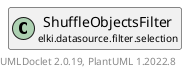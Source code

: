 @startuml
    remove .*\.(Instance|Par|Parameterizer|Factory)$
    set namespaceSeparator none
    hide empty fields
    hide empty methods

    class "<size:14>ShuffleObjectsFilter.Par\n<size:10>elki.datasource.filter.selection" as elki.datasource.filter.selection.ShuffleObjectsFilter.Par [[ShuffleObjectsFilter.Par.html]] {
        {static} +SEED_ID: OptionID
        ~rnd: RandomFactory
        +configure(Parameterization): void
        +make(): ShuffleObjectsFilter
    }

    interface "<size:14>Parameterizer\n<size:10>elki.utilities.optionhandling" as elki.utilities.optionhandling.Parameterizer [[../../../utilities/optionhandling/Parameterizer.html]] {
        {abstract} +make(): Object
    }
    class "<size:14>ShuffleObjectsFilter\n<size:10>elki.datasource.filter.selection" as elki.datasource.filter.selection.ShuffleObjectsFilter [[ShuffleObjectsFilter.html]]

    elki.utilities.optionhandling.Parameterizer <|.. elki.datasource.filter.selection.ShuffleObjectsFilter.Par
    elki.datasource.filter.selection.ShuffleObjectsFilter +-- elki.datasource.filter.selection.ShuffleObjectsFilter.Par

    center footer UMLDoclet 2.0.19, PlantUML 1.2022.8
@enduml
